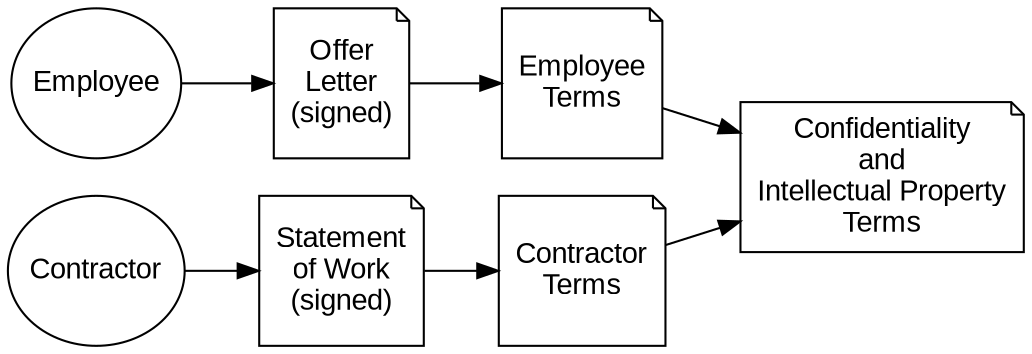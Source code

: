 digraph {
  node[height=1,fontname="Arial"];
  graph[fontname="Arial"];
  edge[fontname="Arial"];
  rankdir=LR;
  Employee;
  Contractor;
  OfferLetter[label="Offer\nLetter\n(signed)",shape=note];
  SOW[label="Statement\nof Work\n(signed)",shape=note];
  EmployeeTerms[label="Employee\nTerms",shape=note];
  ContractorTerms[label="Contractor\nTerms",shape=note];
  CIP[label="Confidentiality\nand\nIntellectual Property\nTerms",shape=note];
  Employee -> OfferLetter -> EmployeeTerms -> CIP;
  Contractor -> SOW -> ContractorTerms -> CIP;
}
